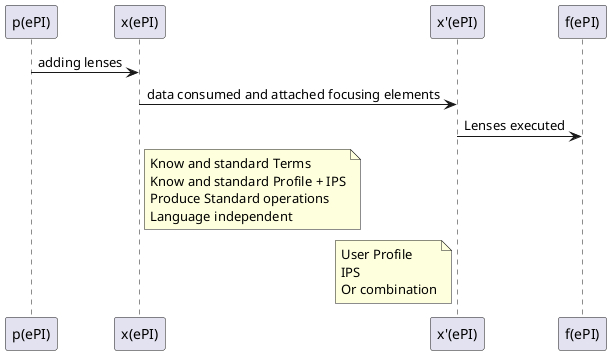 @startuml 


"p(ePI)"-> "x(ePI)": adding lenses


"x(ePI)"->"x'(ePI)": data consumed and attached focusing elements


"x'(ePI)"->"f(ePI)": Lenses executed



note right of "x(ePI)": Know and standard Terms\nKnow and standard Profile + IPS\nProduce Standard operations\nLanguage independent



note left of "x'(ePI)": User Profile\nIPS\nOr combination


@enduml
